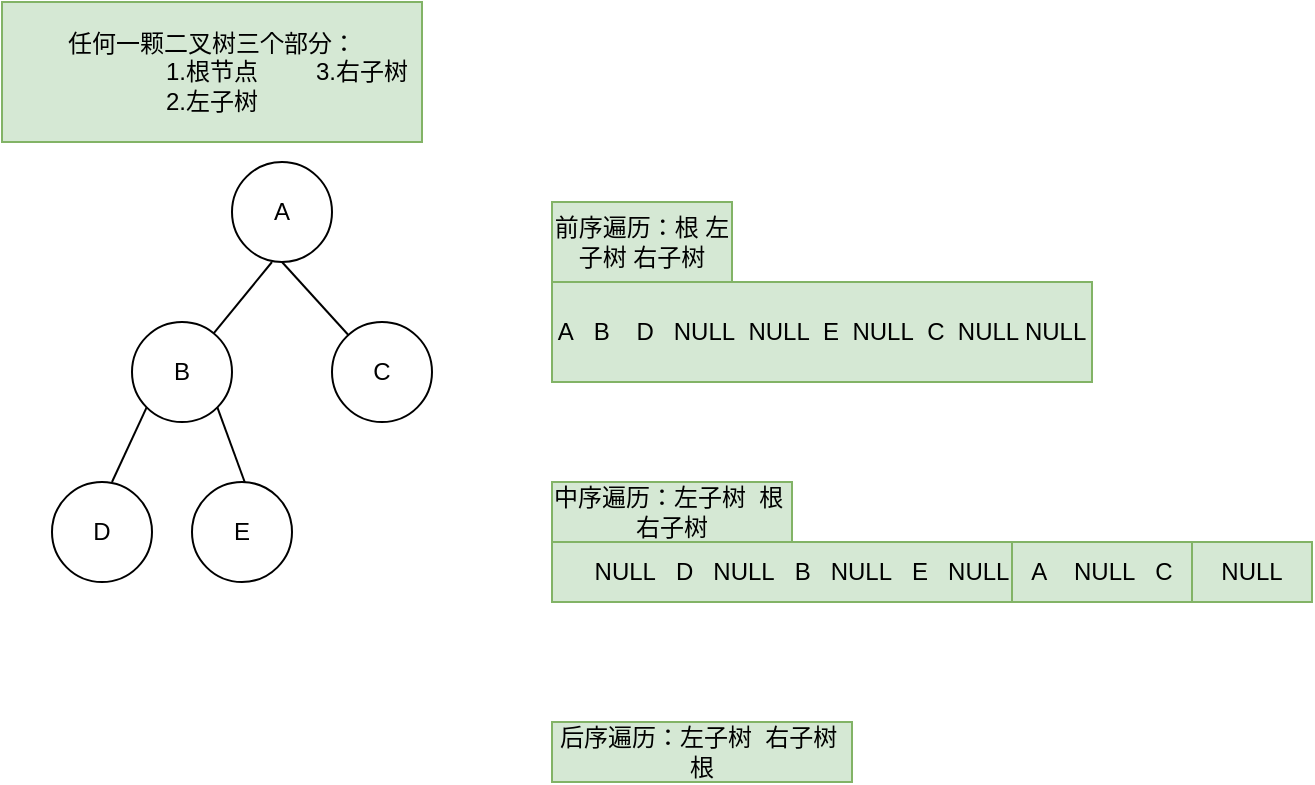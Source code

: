 <mxfile version="23.1.5" type="device">
  <diagram name="第 1 页" id="qWkUvlP43VdgsF52ATGZ">
    <mxGraphModel dx="649" dy="903" grid="1" gridSize="10" guides="1" tooltips="1" connect="1" arrows="1" fold="1" page="1" pageScale="1" pageWidth="827" pageHeight="1169" math="0" shadow="0">
      <root>
        <mxCell id="0" />
        <mxCell id="1" parent="0" />
        <mxCell id="tHz8QDxKs_5TUjwtGXgG-1" value="" style="ellipse;whiteSpace=wrap;html=1;aspect=fixed;" vertex="1" parent="1">
          <mxGeometry x="130" y="120" width="50" height="50" as="geometry" />
        </mxCell>
        <mxCell id="tHz8QDxKs_5TUjwtGXgG-2" value="" style="ellipse;whiteSpace=wrap;html=1;aspect=fixed;direction=south;" vertex="1" parent="1">
          <mxGeometry x="80" y="200" width="50" height="50" as="geometry" />
        </mxCell>
        <mxCell id="tHz8QDxKs_5TUjwtGXgG-3" value="" style="ellipse;whiteSpace=wrap;html=1;aspect=fixed;" vertex="1" parent="1">
          <mxGeometry x="180" y="200" width="50" height="50" as="geometry" />
        </mxCell>
        <mxCell id="tHz8QDxKs_5TUjwtGXgG-7" value="" style="endArrow=none;html=1;rounded=0;" edge="1" parent="1" source="tHz8QDxKs_5TUjwtGXgG-2">
          <mxGeometry width="50" height="50" relative="1" as="geometry">
            <mxPoint x="100" y="220" as="sourcePoint" />
            <mxPoint x="150" y="170" as="targetPoint" />
          </mxGeometry>
        </mxCell>
        <mxCell id="tHz8QDxKs_5TUjwtGXgG-8" value="" style="endArrow=none;html=1;rounded=0;entryX=0.5;entryY=1;entryDx=0;entryDy=0;" edge="1" parent="1" source="tHz8QDxKs_5TUjwtGXgG-3" target="tHz8QDxKs_5TUjwtGXgG-1">
          <mxGeometry width="50" height="50" relative="1" as="geometry">
            <mxPoint x="180" y="210" as="sourcePoint" />
            <mxPoint x="230" y="160" as="targetPoint" />
          </mxGeometry>
        </mxCell>
        <mxCell id="tHz8QDxKs_5TUjwtGXgG-10" value="" style="endArrow=none;html=1;rounded=0;entryX=1;entryY=0;entryDx=0;entryDy=0;" edge="1" parent="1" target="tHz8QDxKs_5TUjwtGXgG-2">
          <mxGeometry width="50" height="50" relative="1" as="geometry">
            <mxPoint x="140" y="290" as="sourcePoint" />
            <mxPoint x="170" y="250" as="targetPoint" />
          </mxGeometry>
        </mxCell>
        <mxCell id="tHz8QDxKs_5TUjwtGXgG-11" value="" style="ellipse;whiteSpace=wrap;html=1;aspect=fixed;" vertex="1" parent="1">
          <mxGeometry x="40" y="280" width="50" height="50" as="geometry" />
        </mxCell>
        <mxCell id="tHz8QDxKs_5TUjwtGXgG-12" value="" style="ellipse;whiteSpace=wrap;html=1;aspect=fixed;" vertex="1" parent="1">
          <mxGeometry x="110" y="280" width="50" height="50" as="geometry" />
        </mxCell>
        <mxCell id="tHz8QDxKs_5TUjwtGXgG-13" value="" style="endArrow=none;html=1;rounded=0;entryX=1;entryY=1;entryDx=0;entryDy=0;" edge="1" parent="1" target="tHz8QDxKs_5TUjwtGXgG-2">
          <mxGeometry width="50" height="50" relative="1" as="geometry">
            <mxPoint x="70" y="280" as="sourcePoint" />
            <mxPoint x="100" y="250" as="targetPoint" />
          </mxGeometry>
        </mxCell>
        <mxCell id="tHz8QDxKs_5TUjwtGXgG-14" value="任何一颗二叉树三个部分：&lt;br&gt;1.根节点&lt;br&gt;2.左子树" style="text;html=1;align=center;verticalAlign=middle;whiteSpace=wrap;rounded=0;fillColor=#d5e8d4;strokeColor=#82b366;" vertex="1" parent="1">
          <mxGeometry x="15" y="40" width="210" height="70" as="geometry" />
        </mxCell>
        <mxCell id="tHz8QDxKs_5TUjwtGXgG-15" value="3.右子树" style="text;html=1;align=center;verticalAlign=middle;whiteSpace=wrap;rounded=0;" vertex="1" parent="1">
          <mxGeometry x="165" y="60" width="60" height="30" as="geometry" />
        </mxCell>
        <mxCell id="tHz8QDxKs_5TUjwtGXgG-16" value="A" style="text;html=1;align=center;verticalAlign=middle;whiteSpace=wrap;rounded=0;" vertex="1" parent="1">
          <mxGeometry x="125" y="130" width="60" height="30" as="geometry" />
        </mxCell>
        <mxCell id="tHz8QDxKs_5TUjwtGXgG-17" value="B" style="text;html=1;align=center;verticalAlign=middle;whiteSpace=wrap;rounded=0;" vertex="1" parent="1">
          <mxGeometry x="75" y="210" width="60" height="30" as="geometry" />
        </mxCell>
        <mxCell id="tHz8QDxKs_5TUjwtGXgG-18" value="C" style="text;html=1;align=center;verticalAlign=middle;whiteSpace=wrap;rounded=0;" vertex="1" parent="1">
          <mxGeometry x="175" y="210" width="60" height="30" as="geometry" />
        </mxCell>
        <mxCell id="tHz8QDxKs_5TUjwtGXgG-19" value="D" style="text;html=1;align=center;verticalAlign=middle;whiteSpace=wrap;rounded=0;" vertex="1" parent="1">
          <mxGeometry x="35" y="290" width="60" height="30" as="geometry" />
        </mxCell>
        <mxCell id="tHz8QDxKs_5TUjwtGXgG-20" value="E" style="text;html=1;align=center;verticalAlign=middle;whiteSpace=wrap;rounded=0;" vertex="1" parent="1">
          <mxGeometry x="105" y="290" width="60" height="30" as="geometry" />
        </mxCell>
        <mxCell id="tHz8QDxKs_5TUjwtGXgG-23" value="前序遍历：根 左子树 右子树" style="text;html=1;align=center;verticalAlign=middle;whiteSpace=wrap;rounded=0;fillColor=#d5e8d4;strokeColor=#82b366;" vertex="1" parent="1">
          <mxGeometry x="290" y="140" width="90" height="40" as="geometry" />
        </mxCell>
        <mxCell id="tHz8QDxKs_5TUjwtGXgG-26" value="A&amp;nbsp; &amp;nbsp;B&amp;nbsp; &amp;nbsp; D&amp;nbsp; &amp;nbsp;NULL&amp;nbsp; NULL&amp;nbsp; E&amp;nbsp; NULL&amp;nbsp; C&amp;nbsp; NULL NULL" style="text;html=1;align=center;verticalAlign=middle;whiteSpace=wrap;rounded=0;fillColor=#d5e8d4;strokeColor=#82b366;" vertex="1" parent="1">
          <mxGeometry x="290" y="180" width="270" height="50" as="geometry" />
        </mxCell>
        <mxCell id="tHz8QDxKs_5TUjwtGXgG-27" value="中序遍历：左子树&amp;nbsp; 根&amp;nbsp; 右子树" style="text;html=1;align=center;verticalAlign=middle;whiteSpace=wrap;rounded=0;fillColor=#d5e8d4;strokeColor=#82b366;" vertex="1" parent="1">
          <mxGeometry x="290" y="280" width="120" height="30" as="geometry" />
        </mxCell>
        <mxCell id="tHz8QDxKs_5TUjwtGXgG-45" value="NULL&amp;nbsp; &amp;nbsp;D&amp;nbsp; &amp;nbsp;NULL&amp;nbsp; &amp;nbsp;B&amp;nbsp; &amp;nbsp;NULL&amp;nbsp; &amp;nbsp;E&amp;nbsp; &amp;nbsp;NULL" style="text;html=1;align=center;verticalAlign=middle;whiteSpace=wrap;rounded=0;fontFamily=Helvetica;fontSize=12;fillColor=#d5e8d4;strokeColor=#82b366;" vertex="1" parent="1">
          <mxGeometry x="290" y="310" width="250" height="30" as="geometry" />
        </mxCell>
        <mxCell id="tHz8QDxKs_5TUjwtGXgG-46" value="A&amp;nbsp; &amp;nbsp; NULL&amp;nbsp; &amp;nbsp;C" style="text;html=1;align=center;verticalAlign=middle;whiteSpace=wrap;rounded=0;fontFamily=Helvetica;fontSize=12;fillColor=#d5e8d4;strokeColor=#82b366;" vertex="1" parent="1">
          <mxGeometry x="520" y="310" width="90" height="30" as="geometry" />
        </mxCell>
        <mxCell id="tHz8QDxKs_5TUjwtGXgG-47" value="NULL" style="text;html=1;align=center;verticalAlign=middle;whiteSpace=wrap;rounded=0;fontFamily=Helvetica;fontSize=12;fillColor=#d5e8d4;strokeColor=#82b366;" vertex="1" parent="1">
          <mxGeometry x="610" y="310" width="60" height="30" as="geometry" />
        </mxCell>
        <mxCell id="tHz8QDxKs_5TUjwtGXgG-48" value="后序遍历：左子树&amp;nbsp; 右子树&amp;nbsp; 根" style="text;html=1;align=center;verticalAlign=middle;whiteSpace=wrap;rounded=0;fontFamily=Helvetica;fontSize=12;fillColor=#d5e8d4;strokeColor=#82b366;" vertex="1" parent="1">
          <mxGeometry x="290" y="400" width="150" height="30" as="geometry" />
        </mxCell>
      </root>
    </mxGraphModel>
  </diagram>
</mxfile>
